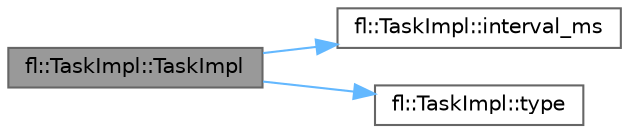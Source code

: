 digraph "fl::TaskImpl::TaskImpl"
{
 // INTERACTIVE_SVG=YES
 // LATEX_PDF_SIZE
  bgcolor="transparent";
  edge [fontname=Helvetica,fontsize=10,labelfontname=Helvetica,labelfontsize=10];
  node [fontname=Helvetica,fontsize=10,shape=box,height=0.2,width=0.4];
  rankdir="LR";
  Node1 [id="Node000001",label="fl::TaskImpl::TaskImpl",height=0.2,width=0.4,color="gray40", fillcolor="grey60", style="filled", fontcolor="black",tooltip=" "];
  Node1 -> Node2 [id="edge1_Node000001_Node000002",color="steelblue1",style="solid",tooltip=" "];
  Node2 [id="Node000002",label="fl::TaskImpl::interval_ms",height=0.2,width=0.4,color="grey40", fillcolor="white", style="filled",URL="$d5/d24/classfl_1_1_task_impl_ade9d9584527a873807f7995a6e1b7b90.html#ade9d9584527a873807f7995a6e1b7b90",tooltip=" "];
  Node1 -> Node3 [id="edge2_Node000001_Node000003",color="steelblue1",style="solid",tooltip=" "];
  Node3 [id="Node000003",label="fl::TaskImpl::type",height=0.2,width=0.4,color="grey40", fillcolor="white", style="filled",URL="$d5/d24/classfl_1_1_task_impl_a2fdc211d7827266a72d731c3779d49ea.html#a2fdc211d7827266a72d731c3779d49ea",tooltip=" "];
}
